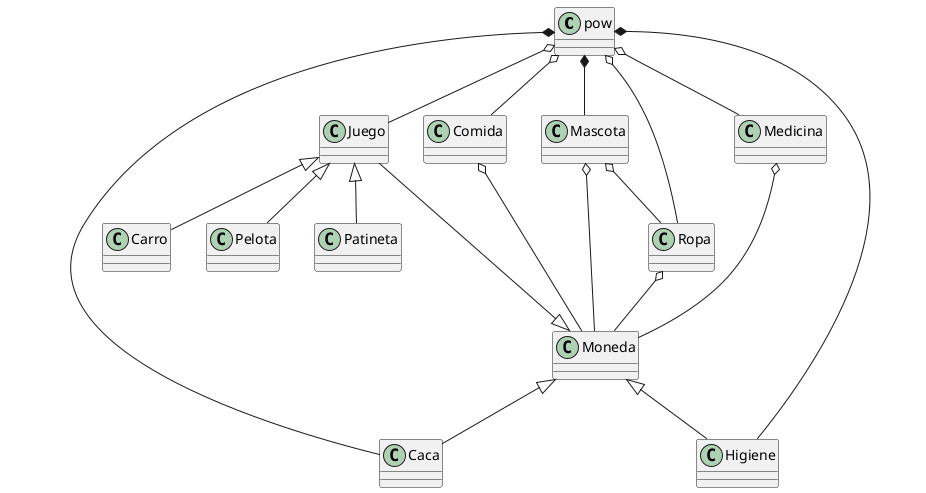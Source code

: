@startuml pow
class pow
class Juego
class Pelota
class Comida
class Caca
class Patineta
class Ropa
class Higiene
class Medicina
class Carro
class Moneda
class Mascota

Juego <|-- Patineta 
Juego <|-- Pelota 
Juego <|-- Carro
Moneda <|-- Higiene

pow o-- Juego
pow o-- Medicina
pow *-- Higiene
pow *-- Mascota
pow *-- Caca
pow o-- Comida
pow o-- Ropa 

Comida o-- Moneda
Ropa o-- Moneda
Medicina o-- Moneda
Mascota o-- Moneda
Juego --|> Moneda

Moneda<|--Caca
Mascota o-- Ropa

@enduml